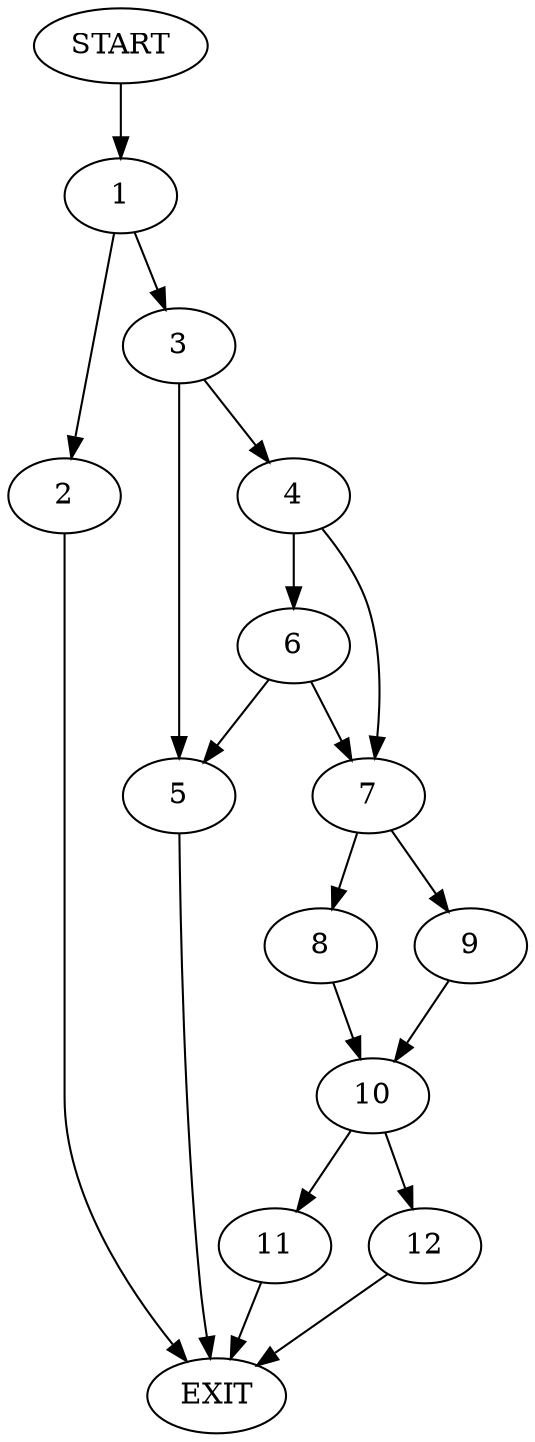 digraph {
0 [label="START"]
13 [label="EXIT"]
0 -> 1
1 -> 2
1 -> 3
2 -> 13
3 -> 4
3 -> 5
4 -> 6
4 -> 7
5 -> 13
7 -> 8
7 -> 9
6 -> 5
6 -> 7
9 -> 10
8 -> 10
10 -> 11
10 -> 12
12 -> 13
11 -> 13
}
